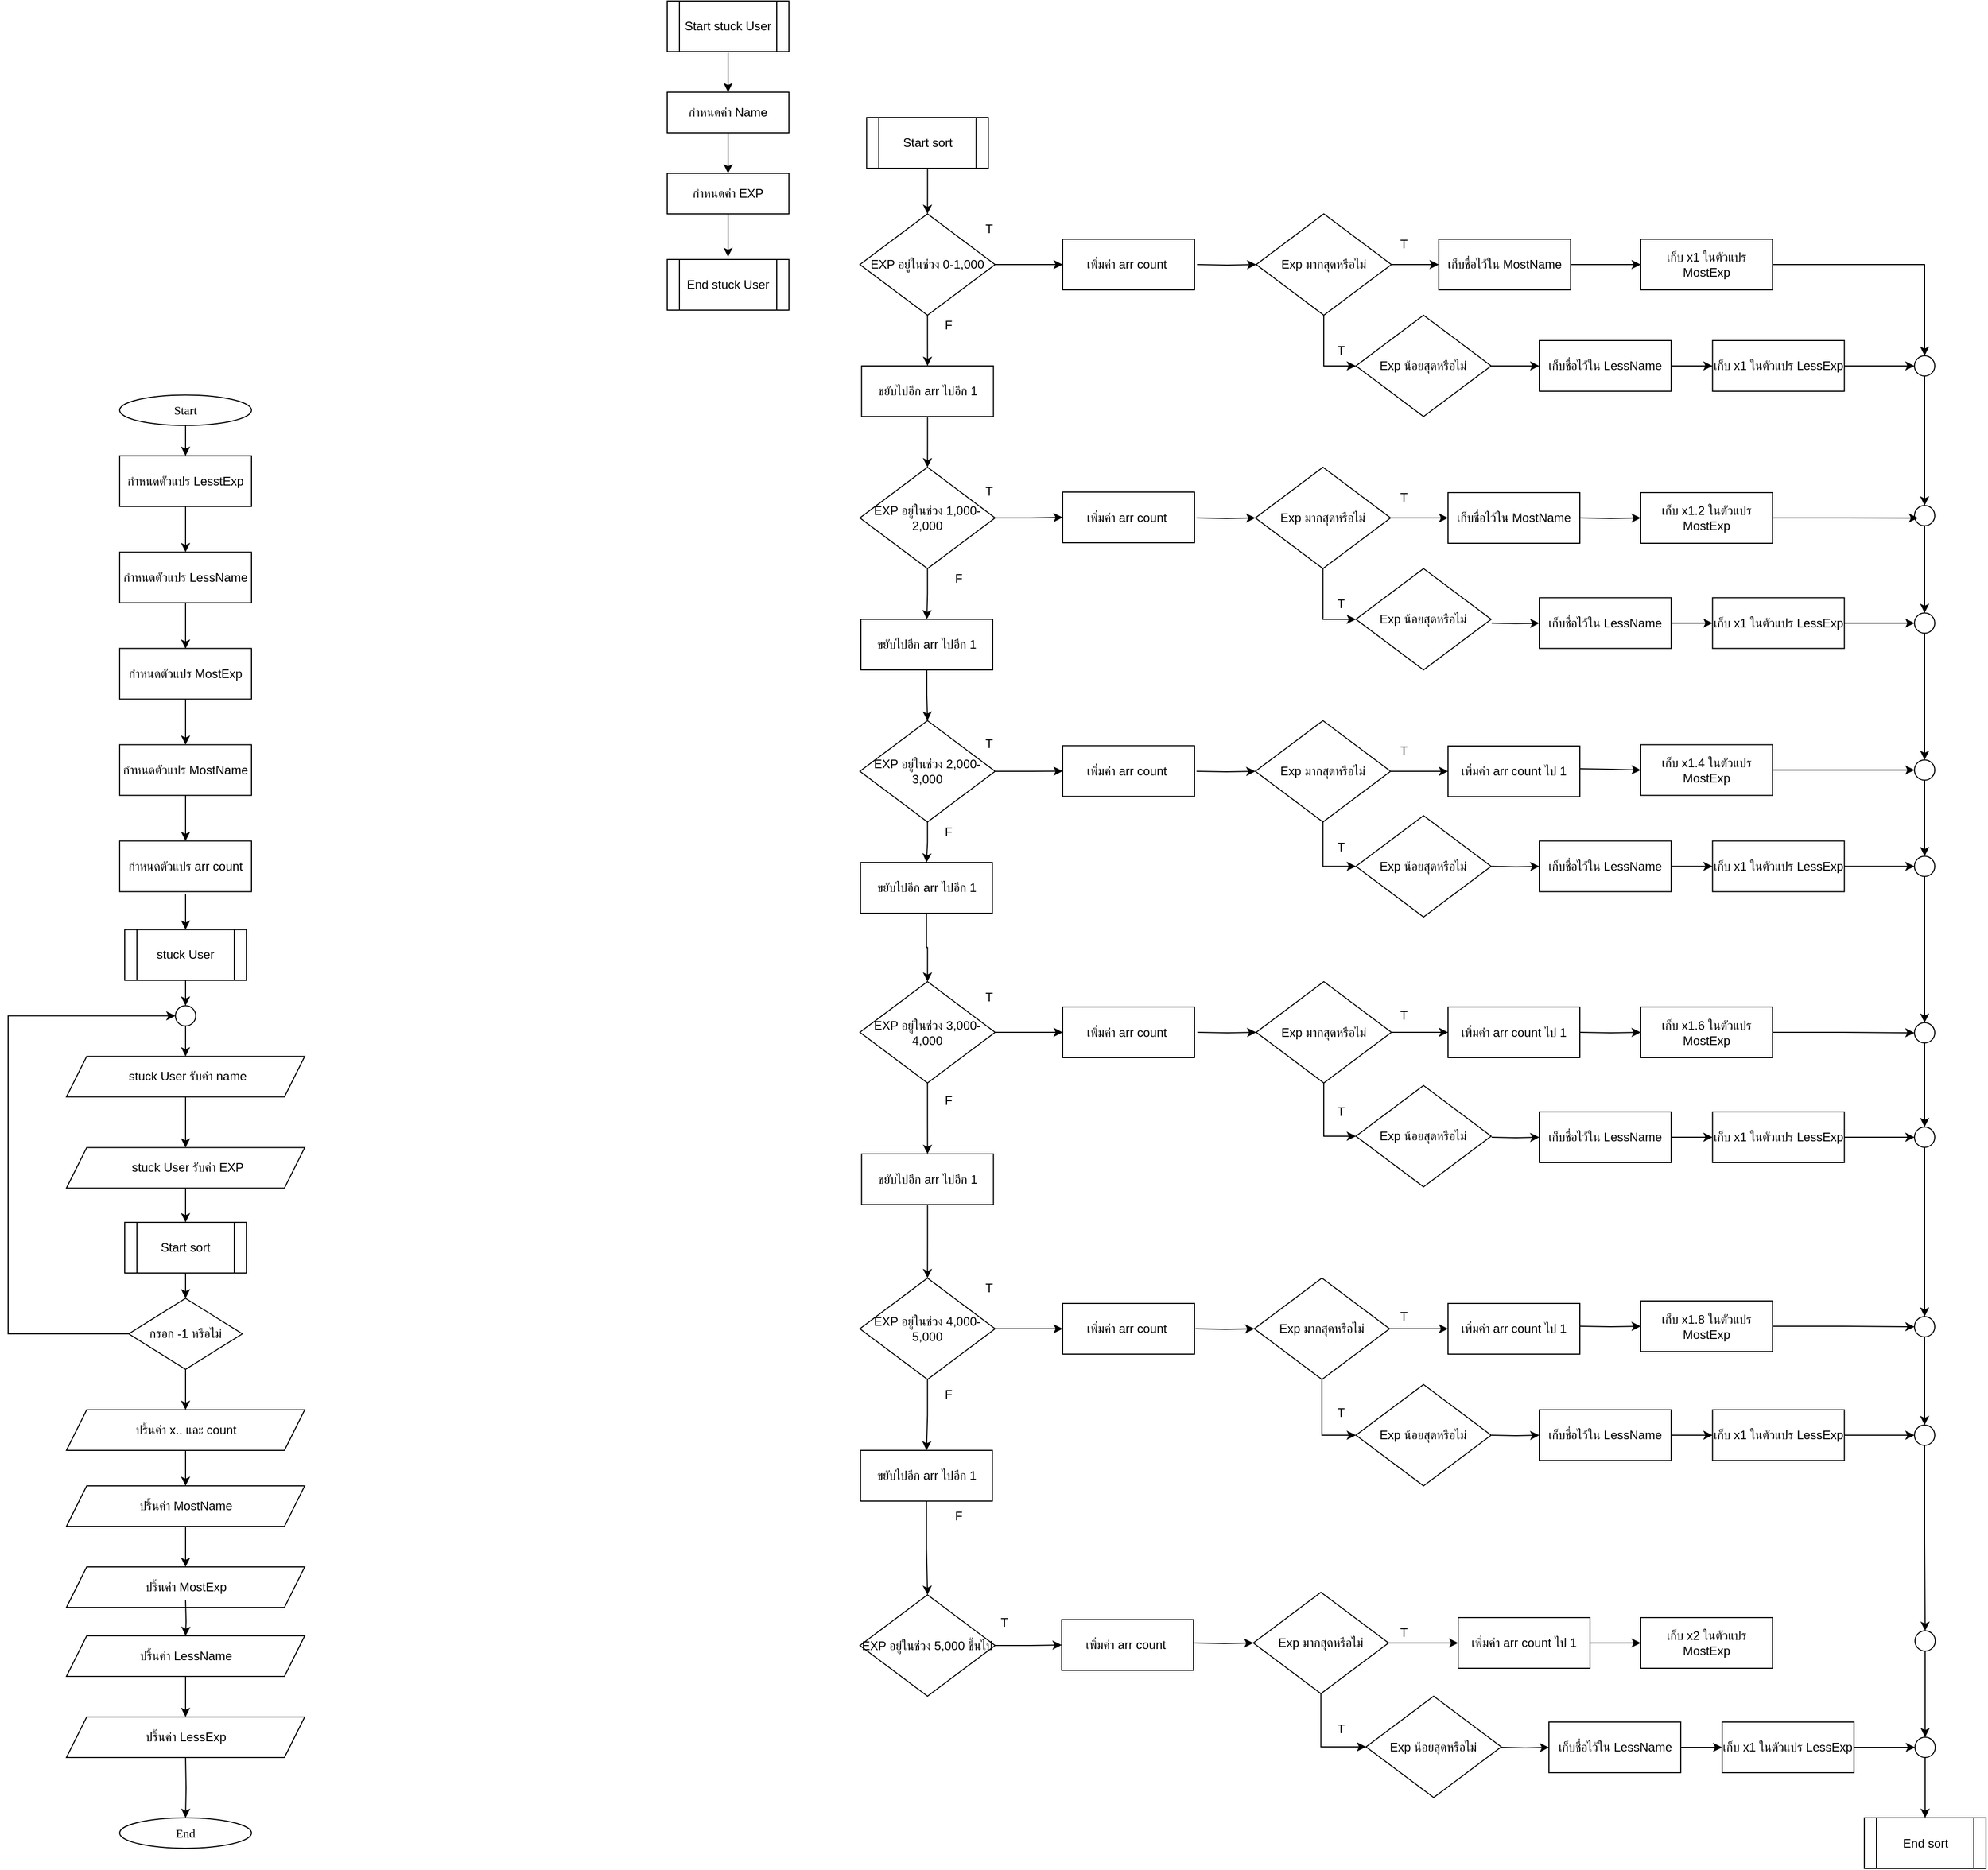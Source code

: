 <mxfile version="25.0.1">
  <diagram name="Page-1" id="yGX9Q45bV8xBmXTqQoPw">
    <mxGraphModel dx="1718" dy="1571" grid="1" gridSize="10" guides="1" tooltips="1" connect="1" arrows="1" fold="1" page="1" pageScale="1" pageWidth="850" pageHeight="1100" math="0" shadow="0">
      <root>
        <mxCell id="0" />
        <mxCell id="1" parent="0" />
        <mxCell id="rk1wuVJoi12lfkLTWVf_-1" value="" style="edgeStyle=orthogonalEdgeStyle;rounded=0;orthogonalLoop=1;jettySize=auto;html=1;" edge="1" parent="1" source="rk1wuVJoi12lfkLTWVf_-2" target="rk1wuVJoi12lfkLTWVf_-4">
          <mxGeometry relative="1" as="geometry" />
        </mxCell>
        <mxCell id="rk1wuVJoi12lfkLTWVf_-2" value="Start stuck User" style="shape=process;whiteSpace=wrap;html=1;backgroundOutline=1;" vertex="1" parent="1">
          <mxGeometry x="-180" y="-1065" width="120" height="50" as="geometry" />
        </mxCell>
        <mxCell id="rk1wuVJoi12lfkLTWVf_-3" value="" style="edgeStyle=orthogonalEdgeStyle;rounded=0;orthogonalLoop=1;jettySize=auto;html=1;" edge="1" parent="1" source="rk1wuVJoi12lfkLTWVf_-4" target="rk1wuVJoi12lfkLTWVf_-6">
          <mxGeometry relative="1" as="geometry" />
        </mxCell>
        <mxCell id="rk1wuVJoi12lfkLTWVf_-4" value="กำหนดค่า Name" style="rounded=0;whiteSpace=wrap;html=1;" vertex="1" parent="1">
          <mxGeometry x="-180" y="-975" width="120" height="40" as="geometry" />
        </mxCell>
        <mxCell id="rk1wuVJoi12lfkLTWVf_-5" value="" style="edgeStyle=orthogonalEdgeStyle;rounded=0;orthogonalLoop=1;jettySize=auto;html=1;" edge="1" parent="1" source="rk1wuVJoi12lfkLTWVf_-6">
          <mxGeometry relative="1" as="geometry">
            <mxPoint x="-120" y="-812.5" as="targetPoint" />
          </mxGeometry>
        </mxCell>
        <mxCell id="rk1wuVJoi12lfkLTWVf_-6" value="กำหนดค่า EXP" style="rounded=0;whiteSpace=wrap;html=1;" vertex="1" parent="1">
          <mxGeometry x="-180" y="-895" width="120" height="40" as="geometry" />
        </mxCell>
        <mxCell id="rk1wuVJoi12lfkLTWVf_-7" value="End stuck User" style="shape=process;whiteSpace=wrap;html=1;backgroundOutline=1;" vertex="1" parent="1">
          <mxGeometry x="-180" y="-810" width="120" height="50" as="geometry" />
        </mxCell>
        <mxCell id="rk1wuVJoi12lfkLTWVf_-8" value="" style="edgeStyle=orthogonalEdgeStyle;rounded=0;orthogonalLoop=1;jettySize=auto;html=1;" edge="1" parent="1" source="rk1wuVJoi12lfkLTWVf_-9">
          <mxGeometry relative="1" as="geometry">
            <mxPoint x="-655" y="-616.25" as="targetPoint" />
          </mxGeometry>
        </mxCell>
        <mxCell id="rk1wuVJoi12lfkLTWVf_-9" value="&lt;font data-font-src=&quot;https://fonts.googleapis.com/css?family=Sarabun&quot; face=&quot;Sarabun&quot;&gt;Start&lt;/font&gt;" style="ellipse;whiteSpace=wrap;html=1;" vertex="1" parent="1">
          <mxGeometry x="-720.0" y="-676.25" width="130" height="30" as="geometry" />
        </mxCell>
        <mxCell id="rk1wuVJoi12lfkLTWVf_-10" value="" style="edgeStyle=orthogonalEdgeStyle;rounded=0;orthogonalLoop=1;jettySize=auto;html=1;" edge="1" parent="1" source="rk1wuVJoi12lfkLTWVf_-11" target="rk1wuVJoi12lfkLTWVf_-19">
          <mxGeometry relative="1" as="geometry" />
        </mxCell>
        <mxCell id="rk1wuVJoi12lfkLTWVf_-11" value="stuck User" style="shape=process;whiteSpace=wrap;html=1;backgroundOutline=1;" vertex="1" parent="1">
          <mxGeometry x="-715" y="-148.75" width="120" height="50" as="geometry" />
        </mxCell>
        <mxCell id="rk1wuVJoi12lfkLTWVf_-14" value="" style="edgeStyle=orthogonalEdgeStyle;rounded=0;orthogonalLoop=1;jettySize=auto;html=1;" edge="1" parent="1" source="rk1wuVJoi12lfkLTWVf_-15" target="rk1wuVJoi12lfkLTWVf_-17">
          <mxGeometry relative="1" as="geometry" />
        </mxCell>
        <mxCell id="rk1wuVJoi12lfkLTWVf_-15" value="&amp;nbsp;stuck User รับค่า name" style="shape=parallelogram;perimeter=parallelogramPerimeter;whiteSpace=wrap;html=1;fixedSize=1;" vertex="1" parent="1">
          <mxGeometry x="-772.5" y="-23.75" width="235" height="40" as="geometry" />
        </mxCell>
        <mxCell id="rk1wuVJoi12lfkLTWVf_-183" value="" style="edgeStyle=orthogonalEdgeStyle;rounded=0;orthogonalLoop=1;jettySize=auto;html=1;" edge="1" parent="1" source="rk1wuVJoi12lfkLTWVf_-17" target="rk1wuVJoi12lfkLTWVf_-182">
          <mxGeometry relative="1" as="geometry" />
        </mxCell>
        <mxCell id="rk1wuVJoi12lfkLTWVf_-17" value="&amp;nbsp;stuck User รับค่า EXP" style="shape=parallelogram;perimeter=parallelogramPerimeter;whiteSpace=wrap;html=1;fixedSize=1;" vertex="1" parent="1">
          <mxGeometry x="-772.5" y="66.25" width="235" height="40" as="geometry" />
        </mxCell>
        <mxCell id="rk1wuVJoi12lfkLTWVf_-18" value="" style="edgeStyle=orthogonalEdgeStyle;rounded=0;orthogonalLoop=1;jettySize=auto;html=1;" edge="1" parent="1" source="rk1wuVJoi12lfkLTWVf_-19" target="rk1wuVJoi12lfkLTWVf_-15">
          <mxGeometry relative="1" as="geometry" />
        </mxCell>
        <mxCell id="rk1wuVJoi12lfkLTWVf_-19" value="" style="ellipse;whiteSpace=wrap;html=1;aspect=fixed;" vertex="1" parent="1">
          <mxGeometry x="-665" y="-73.75" width="20" height="20" as="geometry" />
        </mxCell>
        <mxCell id="rk1wuVJoi12lfkLTWVf_-181" style="edgeStyle=orthogonalEdgeStyle;rounded=0;orthogonalLoop=1;jettySize=auto;html=1;entryX=0;entryY=0.5;entryDx=0;entryDy=0;" edge="1" parent="1" source="rk1wuVJoi12lfkLTWVf_-22" target="rk1wuVJoi12lfkLTWVf_-19">
          <mxGeometry relative="1" as="geometry">
            <Array as="points">
              <mxPoint x="-830" y="250" />
              <mxPoint x="-830" y="-64" />
            </Array>
          </mxGeometry>
        </mxCell>
        <mxCell id="rk1wuVJoi12lfkLTWVf_-197" value="" style="edgeStyle=orthogonalEdgeStyle;rounded=0;orthogonalLoop=1;jettySize=auto;html=1;" edge="1" parent="1" source="rk1wuVJoi12lfkLTWVf_-22" target="rk1wuVJoi12lfkLTWVf_-196">
          <mxGeometry relative="1" as="geometry" />
        </mxCell>
        <mxCell id="rk1wuVJoi12lfkLTWVf_-22" value="กรอก -1 หรือไม่" style="rhombus;whiteSpace=wrap;html=1;" vertex="1" parent="1">
          <mxGeometry x="-711" y="215" width="112" height="70" as="geometry" />
        </mxCell>
        <mxCell id="rk1wuVJoi12lfkLTWVf_-67" value="" style="edgeStyle=orthogonalEdgeStyle;rounded=0;orthogonalLoop=1;jettySize=auto;html=1;" edge="1" parent="1" source="rk1wuVJoi12lfkLTWVf_-24" target="rk1wuVJoi12lfkLTWVf_-66">
          <mxGeometry relative="1" as="geometry" />
        </mxCell>
        <mxCell id="rk1wuVJoi12lfkLTWVf_-24" value="Start sort" style="shape=process;whiteSpace=wrap;html=1;backgroundOutline=1;" vertex="1" parent="1">
          <mxGeometry x="16.66" y="-950" width="120" height="50" as="geometry" />
        </mxCell>
        <mxCell id="rk1wuVJoi12lfkLTWVf_-32" value="" style="edgeStyle=orthogonalEdgeStyle;rounded=0;orthogonalLoop=1;jettySize=auto;html=1;" edge="1" parent="1">
          <mxGeometry relative="1" as="geometry">
            <mxPoint x="-655" y="-183.75" as="sourcePoint" />
            <mxPoint x="-655" y="-148.75" as="targetPoint" />
          </mxGeometry>
        </mxCell>
        <mxCell id="rk1wuVJoi12lfkLTWVf_-33" value="" style="edgeStyle=orthogonalEdgeStyle;rounded=0;orthogonalLoop=1;jettySize=auto;html=1;" edge="1" parent="1" source="rk1wuVJoi12lfkLTWVf_-34" target="rk1wuVJoi12lfkLTWVf_-37">
          <mxGeometry relative="1" as="geometry" />
        </mxCell>
        <mxCell id="rk1wuVJoi12lfkLTWVf_-34" value="กำหนดตัวแปร MostName" style="rounded=0;whiteSpace=wrap;html=1;" vertex="1" parent="1">
          <mxGeometry x="-720" y="-331.25" width="130" height="50" as="geometry" />
        </mxCell>
        <mxCell id="rk1wuVJoi12lfkLTWVf_-37" value="กำหนดตัวแปร arr count" style="rounded=0;whiteSpace=wrap;html=1;" vertex="1" parent="1">
          <mxGeometry x="-720" y="-236.25" width="130" height="50" as="geometry" />
        </mxCell>
        <mxCell id="rk1wuVJoi12lfkLTWVf_-38" value="" style="edgeStyle=orthogonalEdgeStyle;rounded=0;orthogonalLoop=1;jettySize=auto;html=1;" edge="1" parent="1" source="rk1wuVJoi12lfkLTWVf_-39" target="rk1wuVJoi12lfkLTWVf_-34">
          <mxGeometry relative="1" as="geometry" />
        </mxCell>
        <mxCell id="rk1wuVJoi12lfkLTWVf_-39" value="กำหนดตัวแปร MostExp" style="rounded=0;whiteSpace=wrap;html=1;" vertex="1" parent="1">
          <mxGeometry x="-720" y="-426.25" width="130" height="50" as="geometry" />
        </mxCell>
        <mxCell id="rk1wuVJoi12lfkLTWVf_-44" value="&lt;font data-font-src=&quot;https://fonts.googleapis.com/css?family=Sarabun&quot; face=&quot;Sarabun&quot;&gt;End&lt;/font&gt;" style="ellipse;whiteSpace=wrap;html=1;" vertex="1" parent="1">
          <mxGeometry x="-720.0" y="727.5" width="130" height="30" as="geometry" />
        </mxCell>
        <mxCell id="rk1wuVJoi12lfkLTWVf_-56" value="" style="edgeStyle=orthogonalEdgeStyle;rounded=0;orthogonalLoop=1;jettySize=auto;html=1;" edge="1" parent="1" target="rk1wuVJoi12lfkLTWVf_-44">
          <mxGeometry relative="1" as="geometry">
            <mxPoint x="-655" y="667.5" as="sourcePoint" />
          </mxGeometry>
        </mxCell>
        <mxCell id="rk1wuVJoi12lfkLTWVf_-148" value="" style="edgeStyle=orthogonalEdgeStyle;rounded=0;orthogonalLoop=1;jettySize=auto;html=1;" edge="1" parent="1" source="rk1wuVJoi12lfkLTWVf_-58" target="rk1wuVJoi12lfkLTWVf_-140">
          <mxGeometry relative="1" as="geometry" />
        </mxCell>
        <mxCell id="rk1wuVJoi12lfkLTWVf_-221" value="" style="edgeStyle=orthogonalEdgeStyle;rounded=0;orthogonalLoop=1;jettySize=auto;html=1;" edge="1" parent="1" source="rk1wuVJoi12lfkLTWVf_-58" target="rk1wuVJoi12lfkLTWVf_-214">
          <mxGeometry relative="1" as="geometry" />
        </mxCell>
        <mxCell id="rk1wuVJoi12lfkLTWVf_-58" value="EXP อยู่ในช่วง 1,000-2,000" style="rhombus;whiteSpace=wrap;html=1;" vertex="1" parent="1">
          <mxGeometry x="10.0" y="-605" width="133.33" height="100" as="geometry" />
        </mxCell>
        <mxCell id="rk1wuVJoi12lfkLTWVf_-150" value="" style="edgeStyle=orthogonalEdgeStyle;rounded=0;orthogonalLoop=1;jettySize=auto;html=1;" edge="1" parent="1" source="rk1wuVJoi12lfkLTWVf_-59" target="rk1wuVJoi12lfkLTWVf_-142">
          <mxGeometry relative="1" as="geometry" />
        </mxCell>
        <mxCell id="rk1wuVJoi12lfkLTWVf_-220" value="" style="edgeStyle=orthogonalEdgeStyle;rounded=0;orthogonalLoop=1;jettySize=auto;html=1;" edge="1" parent="1" source="rk1wuVJoi12lfkLTWVf_-59" target="rk1wuVJoi12lfkLTWVf_-215">
          <mxGeometry relative="1" as="geometry" />
        </mxCell>
        <mxCell id="rk1wuVJoi12lfkLTWVf_-59" value="EXP อยู่ในช่วง 2,000-3,000" style="rhombus;whiteSpace=wrap;html=1;" vertex="1" parent="1">
          <mxGeometry x="10" y="-355" width="133.33" height="100" as="geometry" />
        </mxCell>
        <mxCell id="rk1wuVJoi12lfkLTWVf_-152" value="" style="edgeStyle=orthogonalEdgeStyle;rounded=0;orthogonalLoop=1;jettySize=auto;html=1;" edge="1" parent="1" source="rk1wuVJoi12lfkLTWVf_-60" target="rk1wuVJoi12lfkLTWVf_-143">
          <mxGeometry relative="1" as="geometry" />
        </mxCell>
        <mxCell id="rk1wuVJoi12lfkLTWVf_-219" value="" style="edgeStyle=orthogonalEdgeStyle;rounded=0;orthogonalLoop=1;jettySize=auto;html=1;" edge="1" parent="1" source="rk1wuVJoi12lfkLTWVf_-60" target="rk1wuVJoi12lfkLTWVf_-216">
          <mxGeometry relative="1" as="geometry" />
        </mxCell>
        <mxCell id="rk1wuVJoi12lfkLTWVf_-60" value="EXP อยู่ในช่วง 3,000-4,000" style="rhombus;whiteSpace=wrap;html=1;" vertex="1" parent="1">
          <mxGeometry x="10" y="-97.5" width="133.33" height="100" as="geometry" />
        </mxCell>
        <mxCell id="rk1wuVJoi12lfkLTWVf_-154" value="" style="edgeStyle=orthogonalEdgeStyle;rounded=0;orthogonalLoop=1;jettySize=auto;html=1;" edge="1" parent="1" source="rk1wuVJoi12lfkLTWVf_-63" target="rk1wuVJoi12lfkLTWVf_-144">
          <mxGeometry relative="1" as="geometry" />
        </mxCell>
        <mxCell id="rk1wuVJoi12lfkLTWVf_-218" value="" style="edgeStyle=orthogonalEdgeStyle;rounded=0;orthogonalLoop=1;jettySize=auto;html=1;" edge="1" parent="1" source="rk1wuVJoi12lfkLTWVf_-63" target="rk1wuVJoi12lfkLTWVf_-217">
          <mxGeometry relative="1" as="geometry" />
        </mxCell>
        <mxCell id="rk1wuVJoi12lfkLTWVf_-63" value="EXP อยู่ในช่วง 4,000-5,000" style="rhombus;whiteSpace=wrap;html=1;" vertex="1" parent="1">
          <mxGeometry x="10" y="195" width="133.33" height="100" as="geometry" />
        </mxCell>
        <mxCell id="rk1wuVJoi12lfkLTWVf_-299" value="" style="edgeStyle=orthogonalEdgeStyle;rounded=0;orthogonalLoop=1;jettySize=auto;html=1;" edge="1" parent="1" source="rk1wuVJoi12lfkLTWVf_-65" target="rk1wuVJoi12lfkLTWVf_-298">
          <mxGeometry relative="1" as="geometry" />
        </mxCell>
        <mxCell id="rk1wuVJoi12lfkLTWVf_-65" value="EXP อยู่ในช่วง 5,000 ขึ้นไป" style="rhombus;whiteSpace=wrap;html=1;" vertex="1" parent="1">
          <mxGeometry x="10" y="507.5" width="133.33" height="100" as="geometry" />
        </mxCell>
        <mxCell id="rk1wuVJoi12lfkLTWVf_-72" value="" style="edgeStyle=orthogonalEdgeStyle;rounded=0;orthogonalLoop=1;jettySize=auto;html=1;" edge="1" parent="1" target="rk1wuVJoi12lfkLTWVf_-71">
          <mxGeometry relative="1" as="geometry">
            <mxPoint x="342.51" y="-805" as="sourcePoint" />
          </mxGeometry>
        </mxCell>
        <mxCell id="rk1wuVJoi12lfkLTWVf_-146" value="" style="edgeStyle=orthogonalEdgeStyle;rounded=0;orthogonalLoop=1;jettySize=auto;html=1;" edge="1" parent="1" source="rk1wuVJoi12lfkLTWVf_-66" target="rk1wuVJoi12lfkLTWVf_-139">
          <mxGeometry relative="1" as="geometry" />
        </mxCell>
        <mxCell id="rk1wuVJoi12lfkLTWVf_-222" value="" style="edgeStyle=orthogonalEdgeStyle;rounded=0;orthogonalLoop=1;jettySize=auto;html=1;" edge="1" parent="1" source="rk1wuVJoi12lfkLTWVf_-66" target="rk1wuVJoi12lfkLTWVf_-213">
          <mxGeometry relative="1" as="geometry" />
        </mxCell>
        <mxCell id="rk1wuVJoi12lfkLTWVf_-66" value="&amp;nbsp;EXP อยู่ในช่วง 0-1,000&amp;nbsp;" style="rhombus;whiteSpace=wrap;html=1;" vertex="1" parent="1">
          <mxGeometry x="10.0" y="-855" width="133.33" height="100" as="geometry" />
        </mxCell>
        <mxCell id="rk1wuVJoi12lfkLTWVf_-175" value="" style="edgeStyle=orthogonalEdgeStyle;rounded=0;orthogonalLoop=1;jettySize=auto;html=1;" edge="1" parent="1" source="rk1wuVJoi12lfkLTWVf_-71" target="rk1wuVJoi12lfkLTWVf_-159">
          <mxGeometry relative="1" as="geometry" />
        </mxCell>
        <mxCell id="rk1wuVJoi12lfkLTWVf_-283" style="edgeStyle=orthogonalEdgeStyle;rounded=0;orthogonalLoop=1;jettySize=auto;html=1;entryX=0;entryY=0.5;entryDx=0;entryDy=0;" edge="1" parent="1" source="rk1wuVJoi12lfkLTWVf_-71" target="rk1wuVJoi12lfkLTWVf_-199">
          <mxGeometry relative="1" as="geometry" />
        </mxCell>
        <mxCell id="rk1wuVJoi12lfkLTWVf_-71" value="Exp มากสุดหรือไม่" style="rhombus;whiteSpace=wrap;html=1;" vertex="1" parent="1">
          <mxGeometry x="400.84" y="-855" width="133.33" height="100" as="geometry" />
        </mxCell>
        <mxCell id="rk1wuVJoi12lfkLTWVf_-271" style="edgeStyle=orthogonalEdgeStyle;rounded=0;orthogonalLoop=1;jettySize=auto;html=1;entryX=0.5;entryY=0;entryDx=0;entryDy=0;" edge="1" parent="1" source="rk1wuVJoi12lfkLTWVf_-73" target="rk1wuVJoi12lfkLTWVf_-228">
          <mxGeometry relative="1" as="geometry" />
        </mxCell>
        <mxCell id="rk1wuVJoi12lfkLTWVf_-73" value="เก็บ x1 ในตัวแปร MostExp" style="rounded=0;whiteSpace=wrap;html=1;" vertex="1" parent="1">
          <mxGeometry x="780" y="-830" width="130" height="50" as="geometry" />
        </mxCell>
        <mxCell id="rk1wuVJoi12lfkLTWVf_-173" value="" style="edgeStyle=orthogonalEdgeStyle;rounded=0;orthogonalLoop=1;jettySize=auto;html=1;" edge="1" parent="1" source="rk1wuVJoi12lfkLTWVf_-79" target="rk1wuVJoi12lfkLTWVf_-172">
          <mxGeometry relative="1" as="geometry" />
        </mxCell>
        <mxCell id="rk1wuVJoi12lfkLTWVf_-286" style="edgeStyle=orthogonalEdgeStyle;rounded=0;orthogonalLoop=1;jettySize=auto;html=1;entryX=0;entryY=0.5;entryDx=0;entryDy=0;" edge="1" parent="1" source="rk1wuVJoi12lfkLTWVf_-79" target="rk1wuVJoi12lfkLTWVf_-201">
          <mxGeometry relative="1" as="geometry" />
        </mxCell>
        <mxCell id="rk1wuVJoi12lfkLTWVf_-79" value="Exp มากสุดหรือไม่" style="rhombus;whiteSpace=wrap;html=1;" vertex="1" parent="1">
          <mxGeometry x="400" y="-605" width="133.33" height="100" as="geometry" />
        </mxCell>
        <mxCell id="rk1wuVJoi12lfkLTWVf_-80" value="เก็บ x1.2 ในตัวแปร MostExp" style="rounded=0;whiteSpace=wrap;html=1;" vertex="1" parent="1">
          <mxGeometry x="780.0" y="-580" width="130" height="50" as="geometry" />
        </mxCell>
        <mxCell id="rk1wuVJoi12lfkLTWVf_-112" value="" style="edgeStyle=orthogonalEdgeStyle;rounded=0;orthogonalLoop=1;jettySize=auto;html=1;" edge="1" parent="1" target="rk1wuVJoi12lfkLTWVf_-80">
          <mxGeometry relative="1" as="geometry">
            <mxPoint x="720.0" y="-555" as="sourcePoint" />
          </mxGeometry>
        </mxCell>
        <mxCell id="rk1wuVJoi12lfkLTWVf_-83" value="" style="edgeStyle=orthogonalEdgeStyle;rounded=0;orthogonalLoop=1;jettySize=auto;html=1;" edge="1" target="rk1wuVJoi12lfkLTWVf_-79" parent="1">
          <mxGeometry relative="1" as="geometry">
            <mxPoint x="342" y="-555" as="sourcePoint" />
          </mxGeometry>
        </mxCell>
        <mxCell id="rk1wuVJoi12lfkLTWVf_-161" value="" style="edgeStyle=orthogonalEdgeStyle;rounded=0;orthogonalLoop=1;jettySize=auto;html=1;" edge="1" parent="1" source="rk1wuVJoi12lfkLTWVf_-85" target="rk1wuVJoi12lfkLTWVf_-160">
          <mxGeometry relative="1" as="geometry" />
        </mxCell>
        <mxCell id="rk1wuVJoi12lfkLTWVf_-289" style="edgeStyle=orthogonalEdgeStyle;rounded=0;orthogonalLoop=1;jettySize=auto;html=1;entryX=0;entryY=0.5;entryDx=0;entryDy=0;" edge="1" parent="1" source="rk1wuVJoi12lfkLTWVf_-85" target="rk1wuVJoi12lfkLTWVf_-202">
          <mxGeometry relative="1" as="geometry" />
        </mxCell>
        <mxCell id="rk1wuVJoi12lfkLTWVf_-85" value="Exp มากสุดหรือไม่" style="rhombus;whiteSpace=wrap;html=1;" vertex="1" parent="1">
          <mxGeometry x="400" y="-355" width="133.33" height="100" as="geometry" />
        </mxCell>
        <mxCell id="rk1wuVJoi12lfkLTWVf_-277" style="edgeStyle=orthogonalEdgeStyle;rounded=0;orthogonalLoop=1;jettySize=auto;html=1;entryX=0;entryY=0.5;entryDx=0;entryDy=0;" edge="1" parent="1" source="rk1wuVJoi12lfkLTWVf_-86" target="rk1wuVJoi12lfkLTWVf_-240">
          <mxGeometry relative="1" as="geometry" />
        </mxCell>
        <mxCell id="rk1wuVJoi12lfkLTWVf_-86" value="เก็บ x1.4 ในตัวแปร MostExp" style="rounded=0;whiteSpace=wrap;html=1;" vertex="1" parent="1">
          <mxGeometry x="780.0" y="-331.25" width="130" height="50" as="geometry" />
        </mxCell>
        <mxCell id="rk1wuVJoi12lfkLTWVf_-111" value="" style="edgeStyle=orthogonalEdgeStyle;rounded=0;orthogonalLoop=1;jettySize=auto;html=1;" edge="1" parent="1" target="rk1wuVJoi12lfkLTWVf_-86">
          <mxGeometry relative="1" as="geometry">
            <mxPoint x="720.0" y="-307.5" as="sourcePoint" />
          </mxGeometry>
        </mxCell>
        <mxCell id="rk1wuVJoi12lfkLTWVf_-89" value="" style="edgeStyle=orthogonalEdgeStyle;rounded=0;orthogonalLoop=1;jettySize=auto;html=1;" edge="1" target="rk1wuVJoi12lfkLTWVf_-85" parent="1">
          <mxGeometry relative="1" as="geometry">
            <mxPoint x="342" y="-305" as="sourcePoint" />
          </mxGeometry>
        </mxCell>
        <mxCell id="rk1wuVJoi12lfkLTWVf_-164" value="" style="edgeStyle=orthogonalEdgeStyle;rounded=0;orthogonalLoop=1;jettySize=auto;html=1;" edge="1" parent="1" source="rk1wuVJoi12lfkLTWVf_-91" target="rk1wuVJoi12lfkLTWVf_-163">
          <mxGeometry relative="1" as="geometry" />
        </mxCell>
        <mxCell id="rk1wuVJoi12lfkLTWVf_-292" style="edgeStyle=orthogonalEdgeStyle;rounded=0;orthogonalLoop=1;jettySize=auto;html=1;entryX=0;entryY=0.5;entryDx=0;entryDy=0;" edge="1" parent="1" source="rk1wuVJoi12lfkLTWVf_-91" target="rk1wuVJoi12lfkLTWVf_-203">
          <mxGeometry relative="1" as="geometry" />
        </mxCell>
        <mxCell id="rk1wuVJoi12lfkLTWVf_-91" value="Exp มากสุดหรือไม่" style="rhombus;whiteSpace=wrap;html=1;" vertex="1" parent="1">
          <mxGeometry x="400.84" y="-97.5" width="133.33" height="100" as="geometry" />
        </mxCell>
        <mxCell id="rk1wuVJoi12lfkLTWVf_-279" style="edgeStyle=orthogonalEdgeStyle;rounded=0;orthogonalLoop=1;jettySize=auto;html=1;entryX=0;entryY=0.5;entryDx=0;entryDy=0;" edge="1" parent="1" source="rk1wuVJoi12lfkLTWVf_-92" target="rk1wuVJoi12lfkLTWVf_-248">
          <mxGeometry relative="1" as="geometry" />
        </mxCell>
        <mxCell id="rk1wuVJoi12lfkLTWVf_-92" value="เก็บ x1.6 ในตัวแปร MostExp" style="rounded=0;whiteSpace=wrap;html=1;" vertex="1" parent="1">
          <mxGeometry x="780" y="-72.5" width="130" height="50" as="geometry" />
        </mxCell>
        <mxCell id="rk1wuVJoi12lfkLTWVf_-110" value="" style="edgeStyle=orthogonalEdgeStyle;rounded=0;orthogonalLoop=1;jettySize=auto;html=1;" edge="1" parent="1" target="rk1wuVJoi12lfkLTWVf_-92">
          <mxGeometry relative="1" as="geometry">
            <mxPoint x="720.0" y="-47.5" as="sourcePoint" />
          </mxGeometry>
        </mxCell>
        <mxCell id="rk1wuVJoi12lfkLTWVf_-95" value="" style="edgeStyle=orthogonalEdgeStyle;rounded=0;orthogonalLoop=1;jettySize=auto;html=1;" edge="1" target="rk1wuVJoi12lfkLTWVf_-91" parent="1">
          <mxGeometry relative="1" as="geometry">
            <mxPoint x="342.84" y="-47.5" as="sourcePoint" />
          </mxGeometry>
        </mxCell>
        <mxCell id="rk1wuVJoi12lfkLTWVf_-167" value="" style="edgeStyle=orthogonalEdgeStyle;rounded=0;orthogonalLoop=1;jettySize=auto;html=1;" edge="1" parent="1" source="rk1wuVJoi12lfkLTWVf_-97" target="rk1wuVJoi12lfkLTWVf_-166">
          <mxGeometry relative="1" as="geometry" />
        </mxCell>
        <mxCell id="rk1wuVJoi12lfkLTWVf_-295" style="edgeStyle=orthogonalEdgeStyle;rounded=0;orthogonalLoop=1;jettySize=auto;html=1;entryX=0;entryY=0.5;entryDx=0;entryDy=0;" edge="1" parent="1" source="rk1wuVJoi12lfkLTWVf_-97" target="rk1wuVJoi12lfkLTWVf_-204">
          <mxGeometry relative="1" as="geometry" />
        </mxCell>
        <mxCell id="rk1wuVJoi12lfkLTWVf_-97" value="Exp มากสุดหรือไม่" style="rhombus;whiteSpace=wrap;html=1;" vertex="1" parent="1">
          <mxGeometry x="399" y="195" width="133.33" height="100" as="geometry" />
        </mxCell>
        <mxCell id="rk1wuVJoi12lfkLTWVf_-281" style="edgeStyle=orthogonalEdgeStyle;rounded=0;orthogonalLoop=1;jettySize=auto;html=1;entryX=0;entryY=0.5;entryDx=0;entryDy=0;" edge="1" parent="1" source="rk1wuVJoi12lfkLTWVf_-98" target="rk1wuVJoi12lfkLTWVf_-256">
          <mxGeometry relative="1" as="geometry" />
        </mxCell>
        <mxCell id="rk1wuVJoi12lfkLTWVf_-98" value="เก็บ x1.8 ในตัวแปร MostExp" style="rounded=0;whiteSpace=wrap;html=1;" vertex="1" parent="1">
          <mxGeometry x="780.0" y="217.5" width="130" height="50" as="geometry" />
        </mxCell>
        <mxCell id="rk1wuVJoi12lfkLTWVf_-109" value="" style="edgeStyle=orthogonalEdgeStyle;rounded=0;orthogonalLoop=1;jettySize=auto;html=1;" edge="1" parent="1" target="rk1wuVJoi12lfkLTWVf_-98">
          <mxGeometry relative="1" as="geometry">
            <mxPoint x="720.0" y="242.5" as="sourcePoint" />
          </mxGeometry>
        </mxCell>
        <mxCell id="rk1wuVJoi12lfkLTWVf_-101" value="" style="edgeStyle=orthogonalEdgeStyle;rounded=0;orthogonalLoop=1;jettySize=auto;html=1;" edge="1" target="rk1wuVJoi12lfkLTWVf_-97" parent="1">
          <mxGeometry relative="1" as="geometry">
            <mxPoint x="341" y="245" as="sourcePoint" />
          </mxGeometry>
        </mxCell>
        <mxCell id="rk1wuVJoi12lfkLTWVf_-170" value="" style="edgeStyle=orthogonalEdgeStyle;rounded=0;orthogonalLoop=1;jettySize=auto;html=1;" edge="1" parent="1" source="rk1wuVJoi12lfkLTWVf_-103" target="rk1wuVJoi12lfkLTWVf_-169">
          <mxGeometry relative="1" as="geometry" />
        </mxCell>
        <mxCell id="rk1wuVJoi12lfkLTWVf_-300" style="edgeStyle=orthogonalEdgeStyle;rounded=0;orthogonalLoop=1;jettySize=auto;html=1;entryX=0;entryY=0.5;entryDx=0;entryDy=0;" edge="1" parent="1" source="rk1wuVJoi12lfkLTWVf_-103" target="rk1wuVJoi12lfkLTWVf_-205">
          <mxGeometry relative="1" as="geometry" />
        </mxCell>
        <mxCell id="rk1wuVJoi12lfkLTWVf_-103" value="Exp มากสุดหรือไม่" style="rhombus;whiteSpace=wrap;html=1;" vertex="1" parent="1">
          <mxGeometry x="398" y="505" width="133.33" height="100" as="geometry" />
        </mxCell>
        <mxCell id="rk1wuVJoi12lfkLTWVf_-104" value="เก็บ x2 ในตัวแปร MostExp" style="rounded=0;whiteSpace=wrap;html=1;" vertex="1" parent="1">
          <mxGeometry x="780.0" y="530" width="130" height="50" as="geometry" />
        </mxCell>
        <mxCell id="rk1wuVJoi12lfkLTWVf_-107" value="" style="edgeStyle=orthogonalEdgeStyle;rounded=0;orthogonalLoop=1;jettySize=auto;html=1;" edge="1" target="rk1wuVJoi12lfkLTWVf_-103" parent="1">
          <mxGeometry relative="1" as="geometry">
            <mxPoint x="340" y="555" as="sourcePoint" />
          </mxGeometry>
        </mxCell>
        <mxCell id="rk1wuVJoi12lfkLTWVf_-127" value="T" style="text;html=1;align=center;verticalAlign=middle;resizable=0;points=[];autosize=1;strokeColor=none;fillColor=none;" vertex="1" parent="1">
          <mxGeometry x="121.66" y="-855" width="30" height="30" as="geometry" />
        </mxCell>
        <mxCell id="rk1wuVJoi12lfkLTWVf_-128" value="F" style="text;html=1;align=center;verticalAlign=middle;resizable=0;points=[];autosize=1;strokeColor=none;fillColor=none;" vertex="1" parent="1">
          <mxGeometry x="81.66" y="-760" width="30" height="30" as="geometry" />
        </mxCell>
        <mxCell id="rk1wuVJoi12lfkLTWVf_-129" value="T" style="text;html=1;align=center;verticalAlign=middle;resizable=0;points=[];autosize=1;strokeColor=none;fillColor=none;" vertex="1" parent="1">
          <mxGeometry x="121.66" y="-596.25" width="30" height="30" as="geometry" />
        </mxCell>
        <mxCell id="rk1wuVJoi12lfkLTWVf_-130" value="F" style="text;html=1;align=center;verticalAlign=middle;resizable=0;points=[];autosize=1;strokeColor=none;fillColor=none;" vertex="1" parent="1">
          <mxGeometry x="91.66" y="-510" width="30" height="30" as="geometry" />
        </mxCell>
        <mxCell id="rk1wuVJoi12lfkLTWVf_-131" value="T" style="text;html=1;align=center;verticalAlign=middle;resizable=0;points=[];autosize=1;strokeColor=none;fillColor=none;" vertex="1" parent="1">
          <mxGeometry x="121.66" y="-347.5" width="30" height="30" as="geometry" />
        </mxCell>
        <mxCell id="rk1wuVJoi12lfkLTWVf_-132" value="F" style="text;html=1;align=center;verticalAlign=middle;resizable=0;points=[];autosize=1;strokeColor=none;fillColor=none;" vertex="1" parent="1">
          <mxGeometry x="81.66" y="-260" width="30" height="30" as="geometry" />
        </mxCell>
        <mxCell id="rk1wuVJoi12lfkLTWVf_-133" value="T" style="text;html=1;align=center;verticalAlign=middle;resizable=0;points=[];autosize=1;strokeColor=none;fillColor=none;" vertex="1" parent="1">
          <mxGeometry x="121.66" y="-97.5" width="30" height="30" as="geometry" />
        </mxCell>
        <mxCell id="rk1wuVJoi12lfkLTWVf_-134" value="F" style="text;html=1;align=center;verticalAlign=middle;resizable=0;points=[];autosize=1;strokeColor=none;fillColor=none;" vertex="1" parent="1">
          <mxGeometry x="81.66" y="5" width="30" height="30" as="geometry" />
        </mxCell>
        <mxCell id="rk1wuVJoi12lfkLTWVf_-135" value="T" style="text;html=1;align=center;verticalAlign=middle;resizable=0;points=[];autosize=1;strokeColor=none;fillColor=none;" vertex="1" parent="1">
          <mxGeometry x="121.66" y="190" width="30" height="30" as="geometry" />
        </mxCell>
        <mxCell id="rk1wuVJoi12lfkLTWVf_-136" value="F" style="text;html=1;align=center;verticalAlign=middle;resizable=0;points=[];autosize=1;strokeColor=none;fillColor=none;" vertex="1" parent="1">
          <mxGeometry x="81.66" y="295" width="30" height="30" as="geometry" />
        </mxCell>
        <mxCell id="rk1wuVJoi12lfkLTWVf_-137" value="T" style="text;html=1;align=center;verticalAlign=middle;resizable=0;points=[];autosize=1;strokeColor=none;fillColor=none;" vertex="1" parent="1">
          <mxGeometry x="136.66" y="520" width="30" height="30" as="geometry" />
        </mxCell>
        <mxCell id="rk1wuVJoi12lfkLTWVf_-147" value="" style="edgeStyle=orthogonalEdgeStyle;rounded=0;orthogonalLoop=1;jettySize=auto;html=1;" edge="1" parent="1" source="rk1wuVJoi12lfkLTWVf_-139" target="rk1wuVJoi12lfkLTWVf_-58">
          <mxGeometry relative="1" as="geometry" />
        </mxCell>
        <mxCell id="rk1wuVJoi12lfkLTWVf_-139" value="ขยับไปอีก arr ไปอีก 1" style="rounded=0;whiteSpace=wrap;html=1;" vertex="1" parent="1">
          <mxGeometry x="11.66" y="-705" width="130" height="50" as="geometry" />
        </mxCell>
        <mxCell id="rk1wuVJoi12lfkLTWVf_-149" value="" style="edgeStyle=orthogonalEdgeStyle;rounded=0;orthogonalLoop=1;jettySize=auto;html=1;" edge="1" parent="1" source="rk1wuVJoi12lfkLTWVf_-140" target="rk1wuVJoi12lfkLTWVf_-59">
          <mxGeometry relative="1" as="geometry" />
        </mxCell>
        <mxCell id="rk1wuVJoi12lfkLTWVf_-140" value="ขยับไปอีก arr ไปอีก 1" style="rounded=0;whiteSpace=wrap;html=1;" vertex="1" parent="1">
          <mxGeometry x="11" y="-455" width="130" height="50" as="geometry" />
        </mxCell>
        <mxCell id="rk1wuVJoi12lfkLTWVf_-151" style="edgeStyle=orthogonalEdgeStyle;rounded=0;orthogonalLoop=1;jettySize=auto;html=1;entryX=0.5;entryY=0;entryDx=0;entryDy=0;" edge="1" parent="1" source="rk1wuVJoi12lfkLTWVf_-142" target="rk1wuVJoi12lfkLTWVf_-60">
          <mxGeometry relative="1" as="geometry" />
        </mxCell>
        <mxCell id="rk1wuVJoi12lfkLTWVf_-142" value="ขยับไปอีก arr ไปอีก 1" style="rounded=0;whiteSpace=wrap;html=1;" vertex="1" parent="1">
          <mxGeometry x="10.66" y="-215" width="130" height="50" as="geometry" />
        </mxCell>
        <mxCell id="rk1wuVJoi12lfkLTWVf_-153" value="" style="edgeStyle=orthogonalEdgeStyle;rounded=0;orthogonalLoop=1;jettySize=auto;html=1;" edge="1" parent="1" source="rk1wuVJoi12lfkLTWVf_-143" target="rk1wuVJoi12lfkLTWVf_-63">
          <mxGeometry relative="1" as="geometry" />
        </mxCell>
        <mxCell id="rk1wuVJoi12lfkLTWVf_-143" value="ขยับไปอีก arr ไปอีก 1" style="rounded=0;whiteSpace=wrap;html=1;" vertex="1" parent="1">
          <mxGeometry x="11.67" y="72.5" width="130" height="50" as="geometry" />
        </mxCell>
        <mxCell id="rk1wuVJoi12lfkLTWVf_-155" value="" style="edgeStyle=orthogonalEdgeStyle;rounded=0;orthogonalLoop=1;jettySize=auto;html=1;" edge="1" parent="1" source="rk1wuVJoi12lfkLTWVf_-144" target="rk1wuVJoi12lfkLTWVf_-65">
          <mxGeometry relative="1" as="geometry" />
        </mxCell>
        <mxCell id="rk1wuVJoi12lfkLTWVf_-144" value="ขยับไปอีก arr ไปอีก 1" style="rounded=0;whiteSpace=wrap;html=1;" vertex="1" parent="1">
          <mxGeometry x="10.66" y="365" width="130" height="50" as="geometry" />
        </mxCell>
        <mxCell id="rk1wuVJoi12lfkLTWVf_-158" value="F" style="text;html=1;align=center;verticalAlign=middle;resizable=0;points=[];autosize=1;strokeColor=none;fillColor=none;" vertex="1" parent="1">
          <mxGeometry x="91.66" y="415" width="30" height="30" as="geometry" />
        </mxCell>
        <mxCell id="rk1wuVJoi12lfkLTWVf_-227" value="" style="edgeStyle=orthogonalEdgeStyle;rounded=0;orthogonalLoop=1;jettySize=auto;html=1;" edge="1" parent="1" source="rk1wuVJoi12lfkLTWVf_-159" target="rk1wuVJoi12lfkLTWVf_-73">
          <mxGeometry relative="1" as="geometry" />
        </mxCell>
        <mxCell id="rk1wuVJoi12lfkLTWVf_-159" value="เก็บชื่อไว้ใน MostName" style="rounded=0;whiteSpace=wrap;html=1;" vertex="1" parent="1">
          <mxGeometry x="580.84" y="-830" width="130" height="50" as="geometry" />
        </mxCell>
        <mxCell id="rk1wuVJoi12lfkLTWVf_-160" value="เพิ่มค่า arr count ไป 1" style="rounded=0;whiteSpace=wrap;html=1;" vertex="1" parent="1">
          <mxGeometry x="590.0" y="-330" width="130" height="50" as="geometry" />
        </mxCell>
        <mxCell id="rk1wuVJoi12lfkLTWVf_-163" value="เพิ่มค่า arr count ไป 1" style="rounded=0;whiteSpace=wrap;html=1;" vertex="1" parent="1">
          <mxGeometry x="590.0" y="-72.5" width="130" height="50" as="geometry" />
        </mxCell>
        <mxCell id="rk1wuVJoi12lfkLTWVf_-166" value="เพิ่มค่า arr count ไป 1" style="rounded=0;whiteSpace=wrap;html=1;" vertex="1" parent="1">
          <mxGeometry x="590.0" y="220" width="130" height="50" as="geometry" />
        </mxCell>
        <mxCell id="rk1wuVJoi12lfkLTWVf_-171" value="" style="edgeStyle=orthogonalEdgeStyle;rounded=0;orthogonalLoop=1;jettySize=auto;html=1;" edge="1" parent="1" source="rk1wuVJoi12lfkLTWVf_-169">
          <mxGeometry relative="1" as="geometry">
            <mxPoint x="780.0" y="555" as="targetPoint" />
          </mxGeometry>
        </mxCell>
        <mxCell id="rk1wuVJoi12lfkLTWVf_-169" value="เพิ่มค่า arr count ไป 1" style="rounded=0;whiteSpace=wrap;html=1;" vertex="1" parent="1">
          <mxGeometry x="600.0" y="530" width="130" height="50" as="geometry" />
        </mxCell>
        <mxCell id="rk1wuVJoi12lfkLTWVf_-172" value="เก็บชื่อไว้ใน MostName" style="rounded=0;whiteSpace=wrap;html=1;" vertex="1" parent="1">
          <mxGeometry x="590" y="-580" width="130" height="50" as="geometry" />
        </mxCell>
        <mxCell id="rk1wuVJoi12lfkLTWVf_-177" value="End sort" style="shape=process;whiteSpace=wrap;html=1;backgroundOutline=1;" vertex="1" parent="1">
          <mxGeometry x="1000.51" y="727.5" width="120" height="50" as="geometry" />
        </mxCell>
        <mxCell id="rk1wuVJoi12lfkLTWVf_-184" value="" style="edgeStyle=orthogonalEdgeStyle;rounded=0;orthogonalLoop=1;jettySize=auto;html=1;" edge="1" parent="1" source="rk1wuVJoi12lfkLTWVf_-182" target="rk1wuVJoi12lfkLTWVf_-22">
          <mxGeometry relative="1" as="geometry" />
        </mxCell>
        <mxCell id="rk1wuVJoi12lfkLTWVf_-182" value="Start sort" style="shape=process;whiteSpace=wrap;html=1;backgroundOutline=1;" vertex="1" parent="1">
          <mxGeometry x="-715" y="140" width="120" height="50" as="geometry" />
        </mxCell>
        <mxCell id="rk1wuVJoi12lfkLTWVf_-307" value="" style="edgeStyle=orthogonalEdgeStyle;rounded=0;orthogonalLoop=1;jettySize=auto;html=1;" edge="1" parent="1" source="rk1wuVJoi12lfkLTWVf_-196" target="rk1wuVJoi12lfkLTWVf_-198">
          <mxGeometry relative="1" as="geometry" />
        </mxCell>
        <mxCell id="rk1wuVJoi12lfkLTWVf_-196" value="ปริ้นค่า x.. และ count" style="shape=parallelogram;perimeter=parallelogramPerimeter;whiteSpace=wrap;html=1;fixedSize=1;" vertex="1" parent="1">
          <mxGeometry x="-772.5" y="325" width="235" height="40" as="geometry" />
        </mxCell>
        <mxCell id="rk1wuVJoi12lfkLTWVf_-308" value="" style="edgeStyle=orthogonalEdgeStyle;rounded=0;orthogonalLoop=1;jettySize=auto;html=1;" edge="1" parent="1" source="rk1wuVJoi12lfkLTWVf_-198" target="rk1wuVJoi12lfkLTWVf_-305">
          <mxGeometry relative="1" as="geometry" />
        </mxCell>
        <mxCell id="rk1wuVJoi12lfkLTWVf_-198" value="ปริ้นค่า MostName" style="shape=parallelogram;perimeter=parallelogramPerimeter;whiteSpace=wrap;html=1;fixedSize=1;" vertex="1" parent="1">
          <mxGeometry x="-772.5" y="400" width="235" height="40" as="geometry" />
        </mxCell>
        <mxCell id="rk1wuVJoi12lfkLTWVf_-223" value="" style="edgeStyle=orthogonalEdgeStyle;rounded=0;orthogonalLoop=1;jettySize=auto;html=1;" edge="1" parent="1" source="rk1wuVJoi12lfkLTWVf_-199" target="rk1wuVJoi12lfkLTWVf_-210">
          <mxGeometry relative="1" as="geometry" />
        </mxCell>
        <mxCell id="rk1wuVJoi12lfkLTWVf_-199" value="Exp น้อยสุดหรือไม่" style="rhombus;whiteSpace=wrap;html=1;" vertex="1" parent="1">
          <mxGeometry x="499.18" y="-755" width="133.33" height="100" as="geometry" />
        </mxCell>
        <mxCell id="rk1wuVJoi12lfkLTWVf_-201" value="Exp น้อยสุดหรือไม่" style="rhombus;whiteSpace=wrap;html=1;" vertex="1" parent="1">
          <mxGeometry x="499.18" y="-505" width="133.33" height="100" as="geometry" />
        </mxCell>
        <mxCell id="rk1wuVJoi12lfkLTWVf_-202" value="Exp น้อยสุดหรือไม่" style="rhombus;whiteSpace=wrap;html=1;" vertex="1" parent="1">
          <mxGeometry x="499.18" y="-261.25" width="133.33" height="100" as="geometry" />
        </mxCell>
        <mxCell id="rk1wuVJoi12lfkLTWVf_-203" value="Exp น้อยสุดหรือไม่" style="rhombus;whiteSpace=wrap;html=1;" vertex="1" parent="1">
          <mxGeometry x="499.18" y="5" width="133.33" height="100" as="geometry" />
        </mxCell>
        <mxCell id="rk1wuVJoi12lfkLTWVf_-204" value="Exp น้อยสุดหรือไม่" style="rhombus;whiteSpace=wrap;html=1;" vertex="1" parent="1">
          <mxGeometry x="499.18" y="300" width="133.33" height="100" as="geometry" />
        </mxCell>
        <mxCell id="rk1wuVJoi12lfkLTWVf_-205" value="Exp น้อยสุดหรือไม่" style="rhombus;whiteSpace=wrap;html=1;" vertex="1" parent="1">
          <mxGeometry x="509.18" y="607.5" width="133.33" height="100" as="geometry" />
        </mxCell>
        <mxCell id="rk1wuVJoi12lfkLTWVf_-206" value="กำหนดตัวแปร LessName" style="rounded=0;whiteSpace=wrap;html=1;" vertex="1" parent="1">
          <mxGeometry x="-720" y="-521.25" width="130" height="50" as="geometry" />
        </mxCell>
        <mxCell id="rk1wuVJoi12lfkLTWVf_-207" value="" style="edgeStyle=orthogonalEdgeStyle;rounded=0;orthogonalLoop=1;jettySize=auto;html=1;" edge="1" source="rk1wuVJoi12lfkLTWVf_-208" target="rk1wuVJoi12lfkLTWVf_-206" parent="1">
          <mxGeometry relative="1" as="geometry" />
        </mxCell>
        <mxCell id="rk1wuVJoi12lfkLTWVf_-208" value="กำหนดตัวแปร LesstExp" style="rounded=0;whiteSpace=wrap;html=1;" vertex="1" parent="1">
          <mxGeometry x="-720" y="-616.25" width="130" height="50" as="geometry" />
        </mxCell>
        <mxCell id="rk1wuVJoi12lfkLTWVf_-209" value="" style="edgeStyle=orthogonalEdgeStyle;rounded=0;orthogonalLoop=1;jettySize=auto;html=1;" edge="1" source="rk1wuVJoi12lfkLTWVf_-206" parent="1">
          <mxGeometry relative="1" as="geometry">
            <mxPoint x="-655" y="-426" as="targetPoint" />
          </mxGeometry>
        </mxCell>
        <mxCell id="rk1wuVJoi12lfkLTWVf_-224" value="" style="edgeStyle=orthogonalEdgeStyle;rounded=0;orthogonalLoop=1;jettySize=auto;html=1;" edge="1" parent="1" source="rk1wuVJoi12lfkLTWVf_-210" target="rk1wuVJoi12lfkLTWVf_-212">
          <mxGeometry relative="1" as="geometry" />
        </mxCell>
        <mxCell id="rk1wuVJoi12lfkLTWVf_-210" value="เก็บชื่อไว้ใน LessName" style="rounded=0;whiteSpace=wrap;html=1;" vertex="1" parent="1">
          <mxGeometry x="680.0" y="-730" width="130" height="50" as="geometry" />
        </mxCell>
        <mxCell id="rk1wuVJoi12lfkLTWVf_-230" value="" style="edgeStyle=orthogonalEdgeStyle;rounded=0;orthogonalLoop=1;jettySize=auto;html=1;" edge="1" parent="1" source="rk1wuVJoi12lfkLTWVf_-212" target="rk1wuVJoi12lfkLTWVf_-228">
          <mxGeometry relative="1" as="geometry" />
        </mxCell>
        <mxCell id="rk1wuVJoi12lfkLTWVf_-212" value="เก็บ x1 ในตัวแปร LessExp" style="rounded=0;whiteSpace=wrap;html=1;" vertex="1" parent="1">
          <mxGeometry x="850.82" y="-730" width="130" height="50" as="geometry" />
        </mxCell>
        <mxCell id="rk1wuVJoi12lfkLTWVf_-213" value="เพิ่มค่า arr count&amp;nbsp;" style="rounded=0;whiteSpace=wrap;html=1;" vertex="1" parent="1">
          <mxGeometry x="210" y="-830" width="130" height="50" as="geometry" />
        </mxCell>
        <mxCell id="rk1wuVJoi12lfkLTWVf_-214" value="เพิ่มค่า arr count&amp;nbsp;" style="rounded=0;whiteSpace=wrap;html=1;" vertex="1" parent="1">
          <mxGeometry x="210" y="-580.5" width="130" height="50" as="geometry" />
        </mxCell>
        <mxCell id="rk1wuVJoi12lfkLTWVf_-215" value="เพิ่มค่า arr count&amp;nbsp;" style="rounded=0;whiteSpace=wrap;html=1;" vertex="1" parent="1">
          <mxGeometry x="210" y="-330.25" width="130" height="50" as="geometry" />
        </mxCell>
        <mxCell id="rk1wuVJoi12lfkLTWVf_-216" value="เพิ่มค่า arr count&amp;nbsp;" style="rounded=0;whiteSpace=wrap;html=1;" vertex="1" parent="1">
          <mxGeometry x="210" y="-72.5" width="130" height="50" as="geometry" />
        </mxCell>
        <mxCell id="rk1wuVJoi12lfkLTWVf_-217" value="เพิ่มค่า arr count&amp;nbsp;" style="rounded=0;whiteSpace=wrap;html=1;" vertex="1" parent="1">
          <mxGeometry x="210" y="220" width="130" height="50" as="geometry" />
        </mxCell>
        <mxCell id="rk1wuVJoi12lfkLTWVf_-272" style="edgeStyle=orthogonalEdgeStyle;rounded=0;orthogonalLoop=1;jettySize=auto;html=1;entryX=0.5;entryY=0;entryDx=0;entryDy=0;" edge="1" parent="1" source="rk1wuVJoi12lfkLTWVf_-228" target="rk1wuVJoi12lfkLTWVf_-232">
          <mxGeometry relative="1" as="geometry" />
        </mxCell>
        <mxCell id="rk1wuVJoi12lfkLTWVf_-228" value="" style="ellipse;whiteSpace=wrap;html=1;aspect=fixed;" vertex="1" parent="1">
          <mxGeometry x="1050" y="-715" width="20" height="20" as="geometry" />
        </mxCell>
        <mxCell id="rk1wuVJoi12lfkLTWVf_-231" value="" style="edgeStyle=orthogonalEdgeStyle;rounded=0;orthogonalLoop=1;jettySize=auto;html=1;" edge="1" source="rk1wuVJoi12lfkLTWVf_-232" target="rk1wuVJoi12lfkLTWVf_-234" parent="1">
          <mxGeometry relative="1" as="geometry" />
        </mxCell>
        <mxCell id="rk1wuVJoi12lfkLTWVf_-232" value="" style="ellipse;whiteSpace=wrap;html=1;aspect=fixed;" vertex="1" parent="1">
          <mxGeometry x="1050" y="-567.25" width="20" height="20" as="geometry" />
        </mxCell>
        <mxCell id="rk1wuVJoi12lfkLTWVf_-233" value="" style="edgeStyle=orthogonalEdgeStyle;rounded=0;orthogonalLoop=1;jettySize=auto;html=1;" edge="1" source="rk1wuVJoi12lfkLTWVf_-235" target="rk1wuVJoi12lfkLTWVf_-234" parent="1">
          <mxGeometry relative="1" as="geometry" />
        </mxCell>
        <mxCell id="rk1wuVJoi12lfkLTWVf_-275" style="edgeStyle=orthogonalEdgeStyle;rounded=0;orthogonalLoop=1;jettySize=auto;html=1;entryX=0.5;entryY=0;entryDx=0;entryDy=0;" edge="1" parent="1" source="rk1wuVJoi12lfkLTWVf_-234" target="rk1wuVJoi12lfkLTWVf_-240">
          <mxGeometry relative="1" as="geometry" />
        </mxCell>
        <mxCell id="rk1wuVJoi12lfkLTWVf_-234" value="" style="ellipse;whiteSpace=wrap;html=1;aspect=fixed;" vertex="1" parent="1">
          <mxGeometry x="1050" y="-461.25" width="20" height="20" as="geometry" />
        </mxCell>
        <mxCell id="rk1wuVJoi12lfkLTWVf_-235" value="เก็บ x1 ในตัวแปร LessExp" style="rounded=0;whiteSpace=wrap;html=1;" vertex="1" parent="1">
          <mxGeometry x="850.82" y="-476.25" width="130" height="50" as="geometry" />
        </mxCell>
        <mxCell id="rk1wuVJoi12lfkLTWVf_-236" value="เก็บชื่อไว้ใน LessName" style="rounded=0;whiteSpace=wrap;html=1;" vertex="1" parent="1">
          <mxGeometry x="680.0" y="-476.25" width="130" height="50" as="geometry" />
        </mxCell>
        <mxCell id="rk1wuVJoi12lfkLTWVf_-237" value="" style="edgeStyle=orthogonalEdgeStyle;rounded=0;orthogonalLoop=1;jettySize=auto;html=1;" edge="1" source="rk1wuVJoi12lfkLTWVf_-236" target="rk1wuVJoi12lfkLTWVf_-235" parent="1">
          <mxGeometry relative="1" as="geometry" />
        </mxCell>
        <mxCell id="rk1wuVJoi12lfkLTWVf_-238" value="" style="edgeStyle=orthogonalEdgeStyle;rounded=0;orthogonalLoop=1;jettySize=auto;html=1;" edge="1" target="rk1wuVJoi12lfkLTWVf_-236" parent="1">
          <mxGeometry relative="1" as="geometry">
            <mxPoint x="633" y="-451.25" as="sourcePoint" />
          </mxGeometry>
        </mxCell>
        <mxCell id="rk1wuVJoi12lfkLTWVf_-239" value="" style="edgeStyle=orthogonalEdgeStyle;rounded=0;orthogonalLoop=1;jettySize=auto;html=1;" edge="1" source="rk1wuVJoi12lfkLTWVf_-240" target="rk1wuVJoi12lfkLTWVf_-242" parent="1">
          <mxGeometry relative="1" as="geometry" />
        </mxCell>
        <mxCell id="rk1wuVJoi12lfkLTWVf_-240" value="" style="ellipse;whiteSpace=wrap;html=1;aspect=fixed;" vertex="1" parent="1">
          <mxGeometry x="1050" y="-316.25" width="20" height="20" as="geometry" />
        </mxCell>
        <mxCell id="rk1wuVJoi12lfkLTWVf_-241" value="" style="edgeStyle=orthogonalEdgeStyle;rounded=0;orthogonalLoop=1;jettySize=auto;html=1;" edge="1" source="rk1wuVJoi12lfkLTWVf_-243" target="rk1wuVJoi12lfkLTWVf_-242" parent="1">
          <mxGeometry relative="1" as="geometry" />
        </mxCell>
        <mxCell id="rk1wuVJoi12lfkLTWVf_-278" style="edgeStyle=orthogonalEdgeStyle;rounded=0;orthogonalLoop=1;jettySize=auto;html=1;entryX=0.5;entryY=0;entryDx=0;entryDy=0;" edge="1" parent="1" source="rk1wuVJoi12lfkLTWVf_-242" target="rk1wuVJoi12lfkLTWVf_-248">
          <mxGeometry relative="1" as="geometry" />
        </mxCell>
        <mxCell id="rk1wuVJoi12lfkLTWVf_-242" value="" style="ellipse;whiteSpace=wrap;html=1;aspect=fixed;" vertex="1" parent="1">
          <mxGeometry x="1050" y="-221.25" width="20" height="20" as="geometry" />
        </mxCell>
        <mxCell id="rk1wuVJoi12lfkLTWVf_-243" value="เก็บ x1 ในตัวแปร LessExp" style="rounded=0;whiteSpace=wrap;html=1;" vertex="1" parent="1">
          <mxGeometry x="850.82" y="-236.25" width="130" height="50" as="geometry" />
        </mxCell>
        <mxCell id="rk1wuVJoi12lfkLTWVf_-244" value="เก็บชื่อไว้ใน LessName" style="rounded=0;whiteSpace=wrap;html=1;" vertex="1" parent="1">
          <mxGeometry x="680.0" y="-236.25" width="130" height="50" as="geometry" />
        </mxCell>
        <mxCell id="rk1wuVJoi12lfkLTWVf_-245" value="" style="edgeStyle=orthogonalEdgeStyle;rounded=0;orthogonalLoop=1;jettySize=auto;html=1;" edge="1" source="rk1wuVJoi12lfkLTWVf_-244" target="rk1wuVJoi12lfkLTWVf_-243" parent="1">
          <mxGeometry relative="1" as="geometry" />
        </mxCell>
        <mxCell id="rk1wuVJoi12lfkLTWVf_-246" value="" style="edgeStyle=orthogonalEdgeStyle;rounded=0;orthogonalLoop=1;jettySize=auto;html=1;" edge="1" target="rk1wuVJoi12lfkLTWVf_-244" parent="1">
          <mxGeometry relative="1" as="geometry">
            <mxPoint x="633" y="-211.25" as="sourcePoint" />
          </mxGeometry>
        </mxCell>
        <mxCell id="rk1wuVJoi12lfkLTWVf_-247" value="" style="edgeStyle=orthogonalEdgeStyle;rounded=0;orthogonalLoop=1;jettySize=auto;html=1;" edge="1" source="rk1wuVJoi12lfkLTWVf_-248" target="rk1wuVJoi12lfkLTWVf_-250" parent="1">
          <mxGeometry relative="1" as="geometry" />
        </mxCell>
        <mxCell id="rk1wuVJoi12lfkLTWVf_-248" value="" style="ellipse;whiteSpace=wrap;html=1;aspect=fixed;" vertex="1" parent="1">
          <mxGeometry x="1050" y="-57" width="20" height="20" as="geometry" />
        </mxCell>
        <mxCell id="rk1wuVJoi12lfkLTWVf_-249" value="" style="edgeStyle=orthogonalEdgeStyle;rounded=0;orthogonalLoop=1;jettySize=auto;html=1;" edge="1" source="rk1wuVJoi12lfkLTWVf_-251" target="rk1wuVJoi12lfkLTWVf_-250" parent="1">
          <mxGeometry relative="1" as="geometry" />
        </mxCell>
        <mxCell id="rk1wuVJoi12lfkLTWVf_-280" style="edgeStyle=orthogonalEdgeStyle;rounded=0;orthogonalLoop=1;jettySize=auto;html=1;entryX=0.5;entryY=0;entryDx=0;entryDy=0;" edge="1" parent="1" source="rk1wuVJoi12lfkLTWVf_-250" target="rk1wuVJoi12lfkLTWVf_-256">
          <mxGeometry relative="1" as="geometry" />
        </mxCell>
        <mxCell id="rk1wuVJoi12lfkLTWVf_-250" value="" style="ellipse;whiteSpace=wrap;html=1;aspect=fixed;" vertex="1" parent="1">
          <mxGeometry x="1050" y="46" width="20" height="20" as="geometry" />
        </mxCell>
        <mxCell id="rk1wuVJoi12lfkLTWVf_-251" value="เก็บ x1 ในตัวแปร LessExp" style="rounded=0;whiteSpace=wrap;html=1;" vertex="1" parent="1">
          <mxGeometry x="850.82" y="31" width="130" height="50" as="geometry" />
        </mxCell>
        <mxCell id="rk1wuVJoi12lfkLTWVf_-252" value="เก็บชื่อไว้ใน LessName" style="rounded=0;whiteSpace=wrap;html=1;" vertex="1" parent="1">
          <mxGeometry x="680.0" y="31" width="130" height="50" as="geometry" />
        </mxCell>
        <mxCell id="rk1wuVJoi12lfkLTWVf_-253" value="" style="edgeStyle=orthogonalEdgeStyle;rounded=0;orthogonalLoop=1;jettySize=auto;html=1;" edge="1" source="rk1wuVJoi12lfkLTWVf_-252" target="rk1wuVJoi12lfkLTWVf_-251" parent="1">
          <mxGeometry relative="1" as="geometry" />
        </mxCell>
        <mxCell id="rk1wuVJoi12lfkLTWVf_-254" value="" style="edgeStyle=orthogonalEdgeStyle;rounded=0;orthogonalLoop=1;jettySize=auto;html=1;" edge="1" target="rk1wuVJoi12lfkLTWVf_-252" parent="1">
          <mxGeometry relative="1" as="geometry">
            <mxPoint x="633" y="56" as="sourcePoint" />
          </mxGeometry>
        </mxCell>
        <mxCell id="rk1wuVJoi12lfkLTWVf_-255" value="" style="edgeStyle=orthogonalEdgeStyle;rounded=0;orthogonalLoop=1;jettySize=auto;html=1;" edge="1" source="rk1wuVJoi12lfkLTWVf_-256" target="rk1wuVJoi12lfkLTWVf_-258" parent="1">
          <mxGeometry relative="1" as="geometry" />
        </mxCell>
        <mxCell id="rk1wuVJoi12lfkLTWVf_-256" value="" style="ellipse;whiteSpace=wrap;html=1;aspect=fixed;" vertex="1" parent="1">
          <mxGeometry x="1050" y="233" width="20" height="20" as="geometry" />
        </mxCell>
        <mxCell id="rk1wuVJoi12lfkLTWVf_-257" value="" style="edgeStyle=orthogonalEdgeStyle;rounded=0;orthogonalLoop=1;jettySize=auto;html=1;" edge="1" source="rk1wuVJoi12lfkLTWVf_-259" target="rk1wuVJoi12lfkLTWVf_-258" parent="1">
          <mxGeometry relative="1" as="geometry" />
        </mxCell>
        <mxCell id="rk1wuVJoi12lfkLTWVf_-303" style="edgeStyle=orthogonalEdgeStyle;rounded=0;orthogonalLoop=1;jettySize=auto;html=1;entryX=0.5;entryY=0;entryDx=0;entryDy=0;" edge="1" parent="1" source="rk1wuVJoi12lfkLTWVf_-258" target="rk1wuVJoi12lfkLTWVf_-264">
          <mxGeometry relative="1" as="geometry" />
        </mxCell>
        <mxCell id="rk1wuVJoi12lfkLTWVf_-258" value="" style="ellipse;whiteSpace=wrap;html=1;aspect=fixed;" vertex="1" parent="1">
          <mxGeometry x="1050" y="340" width="20" height="20" as="geometry" />
        </mxCell>
        <mxCell id="rk1wuVJoi12lfkLTWVf_-259" value="เก็บ x1 ในตัวแปร LessExp" style="rounded=0;whiteSpace=wrap;html=1;" vertex="1" parent="1">
          <mxGeometry x="850.82" y="325" width="130" height="50" as="geometry" />
        </mxCell>
        <mxCell id="rk1wuVJoi12lfkLTWVf_-260" value="เก็บชื่อไว้ใน LessName" style="rounded=0;whiteSpace=wrap;html=1;" vertex="1" parent="1">
          <mxGeometry x="680.0" y="325" width="130" height="50" as="geometry" />
        </mxCell>
        <mxCell id="rk1wuVJoi12lfkLTWVf_-261" value="" style="edgeStyle=orthogonalEdgeStyle;rounded=0;orthogonalLoop=1;jettySize=auto;html=1;" edge="1" source="rk1wuVJoi12lfkLTWVf_-260" target="rk1wuVJoi12lfkLTWVf_-259" parent="1">
          <mxGeometry relative="1" as="geometry" />
        </mxCell>
        <mxCell id="rk1wuVJoi12lfkLTWVf_-262" value="" style="edgeStyle=orthogonalEdgeStyle;rounded=0;orthogonalLoop=1;jettySize=auto;html=1;" edge="1" target="rk1wuVJoi12lfkLTWVf_-260" parent="1">
          <mxGeometry relative="1" as="geometry">
            <mxPoint x="633" y="350" as="sourcePoint" />
          </mxGeometry>
        </mxCell>
        <mxCell id="rk1wuVJoi12lfkLTWVf_-263" value="" style="edgeStyle=orthogonalEdgeStyle;rounded=0;orthogonalLoop=1;jettySize=auto;html=1;" edge="1" source="rk1wuVJoi12lfkLTWVf_-264" target="rk1wuVJoi12lfkLTWVf_-266" parent="1">
          <mxGeometry relative="1" as="geometry" />
        </mxCell>
        <mxCell id="rk1wuVJoi12lfkLTWVf_-264" value="" style="ellipse;whiteSpace=wrap;html=1;aspect=fixed;" vertex="1" parent="1">
          <mxGeometry x="1050.51" y="543" width="20" height="20" as="geometry" />
        </mxCell>
        <mxCell id="rk1wuVJoi12lfkLTWVf_-265" value="" style="edgeStyle=orthogonalEdgeStyle;rounded=0;orthogonalLoop=1;jettySize=auto;html=1;" edge="1" source="rk1wuVJoi12lfkLTWVf_-267" target="rk1wuVJoi12lfkLTWVf_-266" parent="1">
          <mxGeometry relative="1" as="geometry" />
        </mxCell>
        <mxCell id="rk1wuVJoi12lfkLTWVf_-304" value="" style="edgeStyle=orthogonalEdgeStyle;rounded=0;orthogonalLoop=1;jettySize=auto;html=1;" edge="1" parent="1" source="rk1wuVJoi12lfkLTWVf_-266" target="rk1wuVJoi12lfkLTWVf_-177">
          <mxGeometry relative="1" as="geometry" />
        </mxCell>
        <mxCell id="rk1wuVJoi12lfkLTWVf_-266" value="" style="ellipse;whiteSpace=wrap;html=1;aspect=fixed;" vertex="1" parent="1">
          <mxGeometry x="1050.51" y="648" width="20" height="20" as="geometry" />
        </mxCell>
        <mxCell id="rk1wuVJoi12lfkLTWVf_-267" value="เก็บ x1 ในตัวแปร LessExp" style="rounded=0;whiteSpace=wrap;html=1;" vertex="1" parent="1">
          <mxGeometry x="860.33" y="633" width="130" height="50" as="geometry" />
        </mxCell>
        <mxCell id="rk1wuVJoi12lfkLTWVf_-268" value="เก็บชื่อไว้ใน LessName" style="rounded=0;whiteSpace=wrap;html=1;" vertex="1" parent="1">
          <mxGeometry x="689.51" y="633" width="130" height="50" as="geometry" />
        </mxCell>
        <mxCell id="rk1wuVJoi12lfkLTWVf_-269" value="" style="edgeStyle=orthogonalEdgeStyle;rounded=0;orthogonalLoop=1;jettySize=auto;html=1;" edge="1" source="rk1wuVJoi12lfkLTWVf_-268" target="rk1wuVJoi12lfkLTWVf_-267" parent="1">
          <mxGeometry relative="1" as="geometry" />
        </mxCell>
        <mxCell id="rk1wuVJoi12lfkLTWVf_-270" value="" style="edgeStyle=orthogonalEdgeStyle;rounded=0;orthogonalLoop=1;jettySize=auto;html=1;" edge="1" target="rk1wuVJoi12lfkLTWVf_-268" parent="1">
          <mxGeometry relative="1" as="geometry">
            <mxPoint x="642.51" y="658" as="sourcePoint" />
          </mxGeometry>
        </mxCell>
        <mxCell id="rk1wuVJoi12lfkLTWVf_-274" style="edgeStyle=orthogonalEdgeStyle;rounded=0;orthogonalLoop=1;jettySize=auto;html=1;entryX=0.174;entryY=0.616;entryDx=0;entryDy=0;entryPerimeter=0;" edge="1" parent="1" source="rk1wuVJoi12lfkLTWVf_-80" target="rk1wuVJoi12lfkLTWVf_-232">
          <mxGeometry relative="1" as="geometry" />
        </mxCell>
        <mxCell id="rk1wuVJoi12lfkLTWVf_-284" value="T" style="text;html=1;align=center;verticalAlign=middle;resizable=0;points=[];autosize=1;strokeColor=none;fillColor=none;" vertex="1" parent="1">
          <mxGeometry x="469.18" y="-735" width="30" height="30" as="geometry" />
        </mxCell>
        <mxCell id="rk1wuVJoi12lfkLTWVf_-285" value="T" style="text;html=1;align=center;verticalAlign=middle;resizable=0;points=[];autosize=1;strokeColor=none;fillColor=none;" vertex="1" parent="1">
          <mxGeometry x="531.33" y="-840" width="30" height="30" as="geometry" />
        </mxCell>
        <mxCell id="rk1wuVJoi12lfkLTWVf_-287" value="T" style="text;html=1;align=center;verticalAlign=middle;resizable=0;points=[];autosize=1;strokeColor=none;fillColor=none;" vertex="1" parent="1">
          <mxGeometry x="469.18" y="-485" width="30" height="30" as="geometry" />
        </mxCell>
        <mxCell id="rk1wuVJoi12lfkLTWVf_-288" value="T" style="text;html=1;align=center;verticalAlign=middle;resizable=0;points=[];autosize=1;strokeColor=none;fillColor=none;" vertex="1" parent="1">
          <mxGeometry x="531.33" y="-590" width="30" height="30" as="geometry" />
        </mxCell>
        <mxCell id="rk1wuVJoi12lfkLTWVf_-290" value="T" style="text;html=1;align=center;verticalAlign=middle;resizable=0;points=[];autosize=1;strokeColor=none;fillColor=none;" vertex="1" parent="1">
          <mxGeometry x="531.33" y="-340" width="30" height="30" as="geometry" />
        </mxCell>
        <mxCell id="rk1wuVJoi12lfkLTWVf_-291" value="T" style="text;html=1;align=center;verticalAlign=middle;resizable=0;points=[];autosize=1;strokeColor=none;fillColor=none;" vertex="1" parent="1">
          <mxGeometry x="469.18" y="-245" width="30" height="30" as="geometry" />
        </mxCell>
        <mxCell id="rk1wuVJoi12lfkLTWVf_-293" value="T" style="text;html=1;align=center;verticalAlign=middle;resizable=0;points=[];autosize=1;strokeColor=none;fillColor=none;" vertex="1" parent="1">
          <mxGeometry x="531.33" y="-79" width="30" height="30" as="geometry" />
        </mxCell>
        <mxCell id="rk1wuVJoi12lfkLTWVf_-294" value="T" style="text;html=1;align=center;verticalAlign=middle;resizable=0;points=[];autosize=1;strokeColor=none;fillColor=none;" vertex="1" parent="1">
          <mxGeometry x="469.18" y="16" width="30" height="30" as="geometry" />
        </mxCell>
        <mxCell id="rk1wuVJoi12lfkLTWVf_-296" value="T" style="text;html=1;align=center;verticalAlign=middle;resizable=0;points=[];autosize=1;strokeColor=none;fillColor=none;" vertex="1" parent="1">
          <mxGeometry x="469.18" y="312.5" width="30" height="30" as="geometry" />
        </mxCell>
        <mxCell id="rk1wuVJoi12lfkLTWVf_-297" value="T" style="text;html=1;align=center;verticalAlign=middle;resizable=0;points=[];autosize=1;strokeColor=none;fillColor=none;" vertex="1" parent="1">
          <mxGeometry x="531.33" y="217.5" width="30" height="30" as="geometry" />
        </mxCell>
        <mxCell id="rk1wuVJoi12lfkLTWVf_-298" value="เพิ่มค่า arr count&amp;nbsp;" style="rounded=0;whiteSpace=wrap;html=1;" vertex="1" parent="1">
          <mxGeometry x="209" y="532" width="130" height="50" as="geometry" />
        </mxCell>
        <mxCell id="rk1wuVJoi12lfkLTWVf_-301" value="T" style="text;html=1;align=center;verticalAlign=middle;resizable=0;points=[];autosize=1;strokeColor=none;fillColor=none;" vertex="1" parent="1">
          <mxGeometry x="469.18" y="625" width="30" height="30" as="geometry" />
        </mxCell>
        <mxCell id="rk1wuVJoi12lfkLTWVf_-302" value="T" style="text;html=1;align=center;verticalAlign=middle;resizable=0;points=[];autosize=1;strokeColor=none;fillColor=none;" vertex="1" parent="1">
          <mxGeometry x="531.33" y="530" width="30" height="30" as="geometry" />
        </mxCell>
        <mxCell id="rk1wuVJoi12lfkLTWVf_-305" value="ปริ้นค่า MostExp" style="shape=parallelogram;perimeter=parallelogramPerimeter;whiteSpace=wrap;html=1;fixedSize=1;" vertex="1" parent="1">
          <mxGeometry x="-772.5" y="480" width="235" height="40" as="geometry" />
        </mxCell>
        <mxCell id="rk1wuVJoi12lfkLTWVf_-309" value="" style="edgeStyle=orthogonalEdgeStyle;rounded=0;orthogonalLoop=1;jettySize=auto;html=1;" edge="1" source="rk1wuVJoi12lfkLTWVf_-310" target="rk1wuVJoi12lfkLTWVf_-311" parent="1">
          <mxGeometry relative="1" as="geometry" />
        </mxCell>
        <mxCell id="rk1wuVJoi12lfkLTWVf_-310" value="ปริ้นค่า LessName" style="shape=parallelogram;perimeter=parallelogramPerimeter;whiteSpace=wrap;html=1;fixedSize=1;" vertex="1" parent="1">
          <mxGeometry x="-772.5" y="548" width="235" height="40" as="geometry" />
        </mxCell>
        <mxCell id="rk1wuVJoi12lfkLTWVf_-311" value="ปริ้นค่า LessExp" style="shape=parallelogram;perimeter=parallelogramPerimeter;whiteSpace=wrap;html=1;fixedSize=1;" vertex="1" parent="1">
          <mxGeometry x="-772.5" y="628" width="235" height="40" as="geometry" />
        </mxCell>
        <mxCell id="rk1wuVJoi12lfkLTWVf_-312" value="" style="edgeStyle=orthogonalEdgeStyle;rounded=0;orthogonalLoop=1;jettySize=auto;html=1;" edge="1" target="rk1wuVJoi12lfkLTWVf_-310" parent="1">
          <mxGeometry relative="1" as="geometry">
            <mxPoint x="-655" y="513" as="sourcePoint" />
          </mxGeometry>
        </mxCell>
      </root>
    </mxGraphModel>
  </diagram>
</mxfile>
